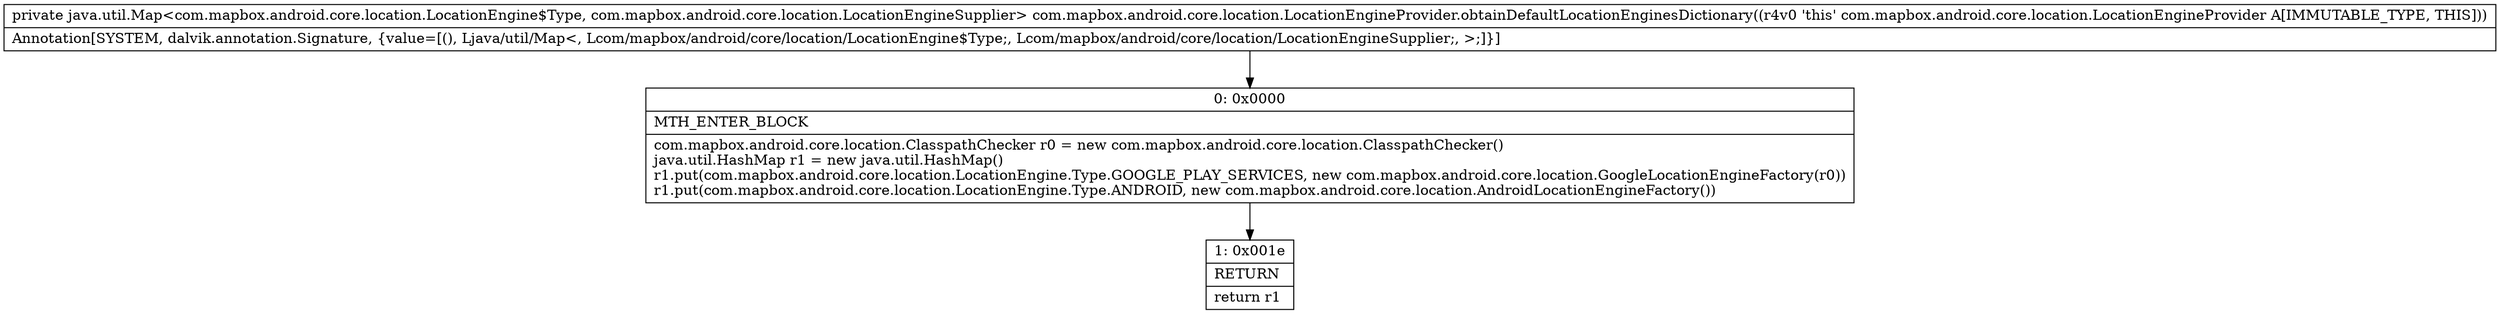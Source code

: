 digraph "CFG forcom.mapbox.android.core.location.LocationEngineProvider.obtainDefaultLocationEnginesDictionary()Ljava\/util\/Map;" {
Node_0 [shape=record,label="{0\:\ 0x0000|MTH_ENTER_BLOCK\l|com.mapbox.android.core.location.ClasspathChecker r0 = new com.mapbox.android.core.location.ClasspathChecker()\ljava.util.HashMap r1 = new java.util.HashMap()\lr1.put(com.mapbox.android.core.location.LocationEngine.Type.GOOGLE_PLAY_SERVICES, new com.mapbox.android.core.location.GoogleLocationEngineFactory(r0))\lr1.put(com.mapbox.android.core.location.LocationEngine.Type.ANDROID, new com.mapbox.android.core.location.AndroidLocationEngineFactory())\l}"];
Node_1 [shape=record,label="{1\:\ 0x001e|RETURN\l|return r1\l}"];
MethodNode[shape=record,label="{private java.util.Map\<com.mapbox.android.core.location.LocationEngine$Type, com.mapbox.android.core.location.LocationEngineSupplier\> com.mapbox.android.core.location.LocationEngineProvider.obtainDefaultLocationEnginesDictionary((r4v0 'this' com.mapbox.android.core.location.LocationEngineProvider A[IMMUTABLE_TYPE, THIS]))  | Annotation[SYSTEM, dalvik.annotation.Signature, \{value=[(), Ljava\/util\/Map\<, Lcom\/mapbox\/android\/core\/location\/LocationEngine$Type;, Lcom\/mapbox\/android\/core\/location\/LocationEngineSupplier;, \>;]\}]\l}"];
MethodNode -> Node_0;
Node_0 -> Node_1;
}

